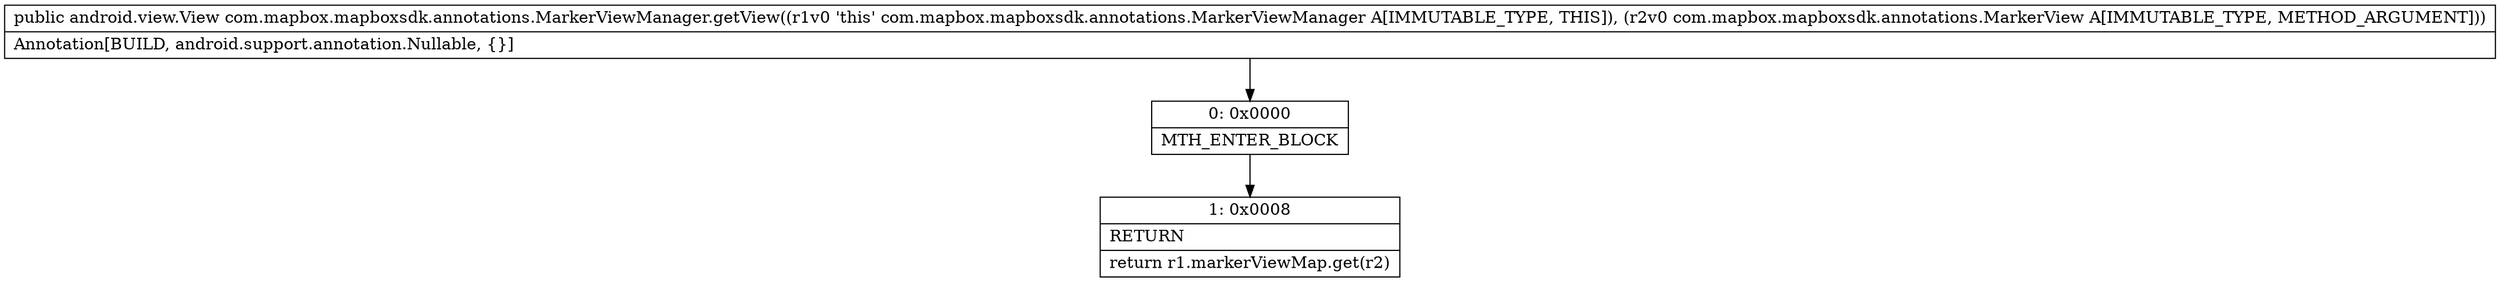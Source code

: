 digraph "CFG forcom.mapbox.mapboxsdk.annotations.MarkerViewManager.getView(Lcom\/mapbox\/mapboxsdk\/annotations\/MarkerView;)Landroid\/view\/View;" {
Node_0 [shape=record,label="{0\:\ 0x0000|MTH_ENTER_BLOCK\l}"];
Node_1 [shape=record,label="{1\:\ 0x0008|RETURN\l|return r1.markerViewMap.get(r2)\l}"];
MethodNode[shape=record,label="{public android.view.View com.mapbox.mapboxsdk.annotations.MarkerViewManager.getView((r1v0 'this' com.mapbox.mapboxsdk.annotations.MarkerViewManager A[IMMUTABLE_TYPE, THIS]), (r2v0 com.mapbox.mapboxsdk.annotations.MarkerView A[IMMUTABLE_TYPE, METHOD_ARGUMENT]))  | Annotation[BUILD, android.support.annotation.Nullable, \{\}]\l}"];
MethodNode -> Node_0;
Node_0 -> Node_1;
}

